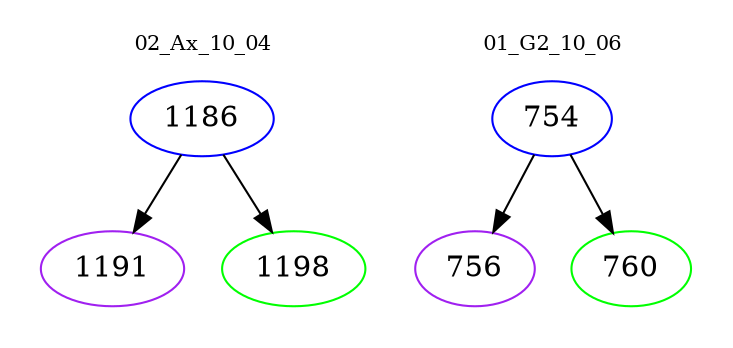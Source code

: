 digraph{
subgraph cluster_0 {
color = white
label = "02_Ax_10_04";
fontsize=10;
T0_1186 [label="1186", color="blue"]
T0_1186 -> T0_1191 [color="black"]
T0_1191 [label="1191", color="purple"]
T0_1186 -> T0_1198 [color="black"]
T0_1198 [label="1198", color="green"]
}
subgraph cluster_1 {
color = white
label = "01_G2_10_06";
fontsize=10;
T1_754 [label="754", color="blue"]
T1_754 -> T1_756 [color="black"]
T1_756 [label="756", color="purple"]
T1_754 -> T1_760 [color="black"]
T1_760 [label="760", color="green"]
}
}
